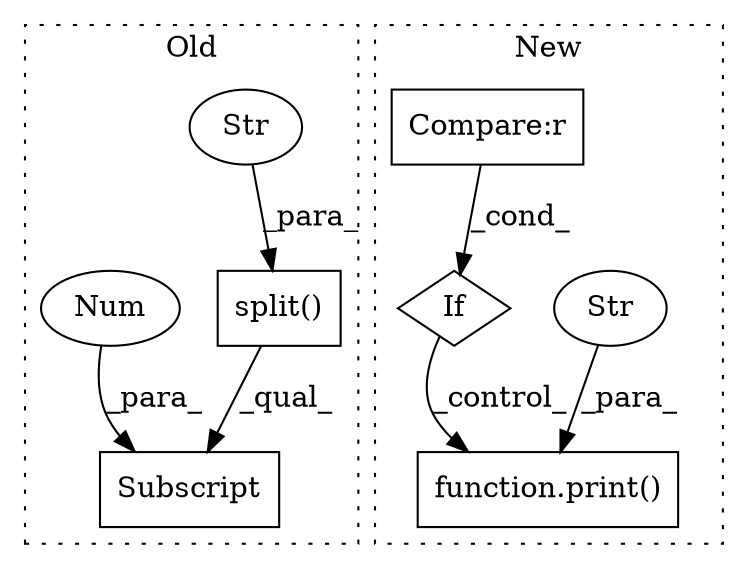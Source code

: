 digraph G {
subgraph cluster0 {
1 [label="split()" a="75" s="854,873" l="16,1" shape="box"];
3 [label="Str" a="66" s="870" l="3" shape="ellipse"];
4 [label="Subscript" a="63" s="3809,0" l="18,0" shape="box"];
5 [label="Num" a="76" s="3825" l="1" shape="ellipse"];
label = "Old";
style="dotted";
}
subgraph cluster1 {
2 [label="function.print()" a="75" s="1132,1257" l="19,11" shape="box"];
6 [label="Str" a="66" s="1151" l="83" shape="ellipse"];
7 [label="If" a="96" s="1035" l="3" shape="diamond"];
8 [label="Compare:r" a="40" s="1038" l="17" shape="box"];
label = "New";
style="dotted";
}
1 -> 4 [label="_qual_"];
3 -> 1 [label="_para_"];
5 -> 4 [label="_para_"];
6 -> 2 [label="_para_"];
7 -> 2 [label="_control_"];
8 -> 7 [label="_cond_"];
}